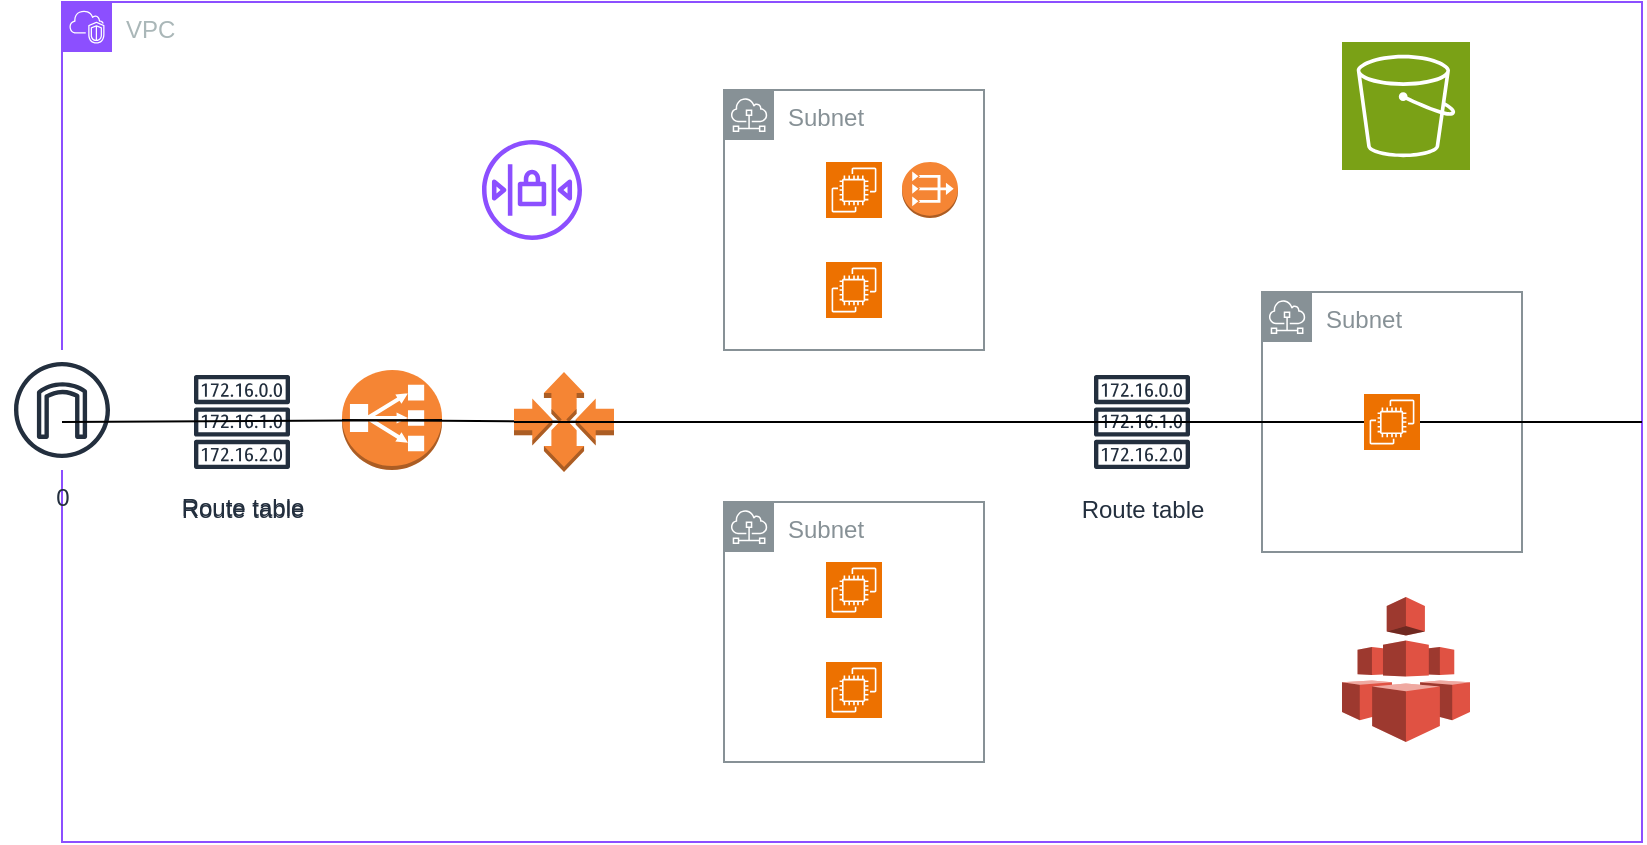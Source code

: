 <mxfile version="24.6.4" type="github">
  <diagram name="Page-1" id="bHt84RGLD77i8ypAadoK">
    <mxGraphModel dx="875" dy="508" grid="1" gridSize="10" guides="1" tooltips="1" connect="1" arrows="1" fold="1" page="1" pageScale="1" pageWidth="850" pageHeight="1100" math="0" shadow="0">
      <root>
        <mxCell id="0" />
        <mxCell id="1" parent="0" />
        <mxCell id="MfwulqYRJbf6YDGrC3bh-1" value="VPC" style="points=[[0,0],[0.25,0],[0.5,0],[0.75,0],[1,0],[1,0.25],[1,0.5],[1,0.75],[1,1],[0.75,1],[0.5,1],[0.25,1],[0,1],[0,0.75],[0,0.5],[0,0.25]];outlineConnect=0;gradientColor=none;html=1;whiteSpace=wrap;fontSize=12;fontStyle=0;container=1;pointerEvents=0;collapsible=0;recursiveResize=0;shape=mxgraph.aws4.group;grIcon=mxgraph.aws4.group_vpc2;strokeColor=#8C4FFF;fillColor=none;verticalAlign=top;align=left;spacingLeft=30;fontColor=#AAB7B8;dashed=0;" vertex="1" parent="1">
          <mxGeometry x="150" y="80" width="790" height="420" as="geometry" />
        </mxCell>
        <mxCell id="MfwulqYRJbf6YDGrC3bh-2" value="0" style="sketch=0;outlineConnect=0;fontColor=#232F3E;gradientColor=none;strokeColor=#232F3E;fillColor=#ffffff;dashed=0;verticalLabelPosition=bottom;verticalAlign=top;align=center;html=1;fontSize=12;fontStyle=0;aspect=fixed;shape=mxgraph.aws4.resourceIcon;resIcon=mxgraph.aws4.internet_gateway;" vertex="1" parent="MfwulqYRJbf6YDGrC3bh-1">
          <mxGeometry x="-30" y="174" width="60" height="60" as="geometry" />
        </mxCell>
        <mxCell id="MfwulqYRJbf6YDGrC3bh-5" value="Route table" style="sketch=0;outlineConnect=0;fontColor=#232F3E;gradientColor=none;strokeColor=#232F3E;fillColor=#ffffff;dashed=0;verticalLabelPosition=bottom;verticalAlign=top;align=center;html=1;fontSize=12;fontStyle=0;aspect=fixed;shape=mxgraph.aws4.resourceIcon;resIcon=mxgraph.aws4.route_table;" vertex="1" parent="MfwulqYRJbf6YDGrC3bh-1">
          <mxGeometry x="60" y="179" width="60" height="60" as="geometry" />
        </mxCell>
        <mxCell id="MfwulqYRJbf6YDGrC3bh-15" value="Subnet" style="sketch=0;outlineConnect=0;gradientColor=none;html=1;whiteSpace=wrap;fontSize=12;fontStyle=0;shape=mxgraph.aws4.group;grIcon=mxgraph.aws4.group_subnet;strokeColor=#879196;fillColor=none;verticalAlign=top;align=left;spacingLeft=30;fontColor=#879196;dashed=0;" vertex="1" parent="MfwulqYRJbf6YDGrC3bh-1">
          <mxGeometry x="331" y="44" width="130" height="130" as="geometry" />
        </mxCell>
        <mxCell id="MfwulqYRJbf6YDGrC3bh-16" value="Subnet" style="sketch=0;outlineConnect=0;gradientColor=none;html=1;whiteSpace=wrap;fontSize=12;fontStyle=0;shape=mxgraph.aws4.group;grIcon=mxgraph.aws4.group_subnet;strokeColor=#879196;fillColor=none;verticalAlign=top;align=left;spacingLeft=30;fontColor=#879196;dashed=0;" vertex="1" parent="MfwulqYRJbf6YDGrC3bh-1">
          <mxGeometry x="331" y="250" width="130" height="130" as="geometry" />
        </mxCell>
        <mxCell id="MfwulqYRJbf6YDGrC3bh-17" value="Subnet" style="sketch=0;outlineConnect=0;gradientColor=none;html=1;whiteSpace=wrap;fontSize=12;fontStyle=0;shape=mxgraph.aws4.group;grIcon=mxgraph.aws4.group_subnet;strokeColor=#879196;fillColor=none;verticalAlign=top;align=left;spacingLeft=30;fontColor=#879196;dashed=0;" vertex="1" parent="MfwulqYRJbf6YDGrC3bh-1">
          <mxGeometry x="600" y="145" width="130" height="130" as="geometry" />
        </mxCell>
        <mxCell id="MfwulqYRJbf6YDGrC3bh-7" value="" style="endArrow=none;html=1;rounded=0;entryX=1;entryY=0.5;entryDx=0;entryDy=0;exitX=0;exitY=0.5;exitDx=0;exitDy=0;" edge="1" parent="MfwulqYRJbf6YDGrC3bh-1" source="MfwulqYRJbf6YDGrC3bh-17" target="MfwulqYRJbf6YDGrC3bh-1">
          <mxGeometry width="50" height="50" relative="1" as="geometry">
            <mxPoint x="250" y="260" as="sourcePoint" />
            <mxPoint x="300" y="210" as="targetPoint" />
          </mxGeometry>
        </mxCell>
        <mxCell id="MfwulqYRJbf6YDGrC3bh-19" value="" style="sketch=0;points=[[0,0,0],[0.25,0,0],[0.5,0,0],[0.75,0,0],[1,0,0],[0,1,0],[0.25,1,0],[0.5,1,0],[0.75,1,0],[1,1,0],[0,0.25,0],[0,0.5,0],[0,0.75,0],[1,0.25,0],[1,0.5,0],[1,0.75,0]];outlineConnect=0;fontColor=#232F3E;fillColor=#ED7100;strokeColor=#ffffff;dashed=0;verticalLabelPosition=bottom;verticalAlign=top;align=center;html=1;fontSize=12;fontStyle=0;aspect=fixed;shape=mxgraph.aws4.resourceIcon;resIcon=mxgraph.aws4.ec2;" vertex="1" parent="MfwulqYRJbf6YDGrC3bh-1">
          <mxGeometry x="382" y="130" width="28" height="28" as="geometry" />
        </mxCell>
        <mxCell id="MfwulqYRJbf6YDGrC3bh-21" value="" style="sketch=0;points=[[0,0,0],[0.25,0,0],[0.5,0,0],[0.75,0,0],[1,0,0],[0,1,0],[0.25,1,0],[0.5,1,0],[0.75,1,0],[1,1,0],[0,0.25,0],[0,0.5,0],[0,0.75,0],[1,0.25,0],[1,0.5,0],[1,0.75,0]];outlineConnect=0;fontColor=#232F3E;fillColor=#ED7100;strokeColor=#ffffff;dashed=0;verticalLabelPosition=bottom;verticalAlign=top;align=center;html=1;fontSize=12;fontStyle=0;aspect=fixed;shape=mxgraph.aws4.resourceIcon;resIcon=mxgraph.aws4.ec2;" vertex="1" parent="MfwulqYRJbf6YDGrC3bh-1">
          <mxGeometry x="382" y="80" width="28" height="28" as="geometry" />
        </mxCell>
        <mxCell id="MfwulqYRJbf6YDGrC3bh-24" value="" style="sketch=0;points=[[0,0,0],[0.25,0,0],[0.5,0,0],[0.75,0,0],[1,0,0],[0,1,0],[0.25,1,0],[0.5,1,0],[0.75,1,0],[1,1,0],[0,0.25,0],[0,0.5,0],[0,0.75,0],[1,0.25,0],[1,0.5,0],[1,0.75,0]];outlineConnect=0;fontColor=#232F3E;fillColor=#ED7100;strokeColor=#ffffff;dashed=0;verticalLabelPosition=bottom;verticalAlign=top;align=center;html=1;fontSize=12;fontStyle=0;aspect=fixed;shape=mxgraph.aws4.resourceIcon;resIcon=mxgraph.aws4.ec2;" vertex="1" parent="MfwulqYRJbf6YDGrC3bh-1">
          <mxGeometry x="382" y="330" width="28" height="28" as="geometry" />
        </mxCell>
        <mxCell id="MfwulqYRJbf6YDGrC3bh-25" value="" style="sketch=0;points=[[0,0,0],[0.25,0,0],[0.5,0,0],[0.75,0,0],[1,0,0],[0,1,0],[0.25,1,0],[0.5,1,0],[0.75,1,0],[1,1,0],[0,0.25,0],[0,0.5,0],[0,0.75,0],[1,0.25,0],[1,0.5,0],[1,0.75,0]];outlineConnect=0;fontColor=#232F3E;fillColor=#ED7100;strokeColor=#ffffff;dashed=0;verticalLabelPosition=bottom;verticalAlign=top;align=center;html=1;fontSize=12;fontStyle=0;aspect=fixed;shape=mxgraph.aws4.resourceIcon;resIcon=mxgraph.aws4.ec2;" vertex="1" parent="MfwulqYRJbf6YDGrC3bh-1">
          <mxGeometry x="382" y="280" width="28" height="28" as="geometry" />
        </mxCell>
        <mxCell id="MfwulqYRJbf6YDGrC3bh-26" value="" style="sketch=0;points=[[0,0,0],[0.25,0,0],[0.5,0,0],[0.75,0,0],[1,0,0],[0,1,0],[0.25,1,0],[0.5,1,0],[0.75,1,0],[1,1,0],[0,0.25,0],[0,0.5,0],[0,0.75,0],[1,0.25,0],[1,0.5,0],[1,0.75,0]];outlineConnect=0;fontColor=#232F3E;fillColor=#7AA116;strokeColor=#ffffff;dashed=0;verticalLabelPosition=bottom;verticalAlign=top;align=center;html=1;fontSize=12;fontStyle=0;aspect=fixed;shape=mxgraph.aws4.resourceIcon;resIcon=mxgraph.aws4.s3;" vertex="1" parent="MfwulqYRJbf6YDGrC3bh-1">
          <mxGeometry x="640" y="20" width="64" height="64" as="geometry" />
        </mxCell>
        <mxCell id="MfwulqYRJbf6YDGrC3bh-27" value="" style="outlineConnect=0;dashed=0;verticalLabelPosition=bottom;verticalAlign=top;align=center;html=1;shape=mxgraph.aws3.efs;fillColor=#E05243;gradientColor=none;" vertex="1" parent="MfwulqYRJbf6YDGrC3bh-1">
          <mxGeometry x="640" y="297.5" width="64" height="72.5" as="geometry" />
        </mxCell>
        <mxCell id="MfwulqYRJbf6YDGrC3bh-28" value="" style="outlineConnect=0;dashed=0;verticalLabelPosition=bottom;verticalAlign=top;align=center;html=1;shape=mxgraph.aws3.vpc_nat_gateway;fillColor=#F58534;gradientColor=none;" vertex="1" parent="MfwulqYRJbf6YDGrC3bh-1">
          <mxGeometry x="420" y="80" width="28" height="28" as="geometry" />
        </mxCell>
        <mxCell id="MfwulqYRJbf6YDGrC3bh-29" value="Route table" style="sketch=0;outlineConnect=0;fontColor=#232F3E;gradientColor=none;strokeColor=#232F3E;fillColor=#ffffff;dashed=0;verticalLabelPosition=bottom;verticalAlign=top;align=center;html=1;fontSize=12;fontStyle=0;aspect=fixed;shape=mxgraph.aws4.resourceIcon;resIcon=mxgraph.aws4.route_table;" vertex="1" parent="MfwulqYRJbf6YDGrC3bh-1">
          <mxGeometry x="60" y="180" width="60" height="60" as="geometry" />
        </mxCell>
        <mxCell id="MfwulqYRJbf6YDGrC3bh-31" value="Route table" style="sketch=0;outlineConnect=0;fontColor=#232F3E;gradientColor=none;strokeColor=#232F3E;fillColor=#ffffff;dashed=0;verticalLabelPosition=bottom;verticalAlign=top;align=center;html=1;fontSize=12;fontStyle=0;aspect=fixed;shape=mxgraph.aws4.resourceIcon;resIcon=mxgraph.aws4.route_table;" vertex="1" parent="MfwulqYRJbf6YDGrC3bh-1">
          <mxGeometry x="510" y="180" width="60" height="60" as="geometry" />
        </mxCell>
        <mxCell id="MfwulqYRJbf6YDGrC3bh-32" value="" style="sketch=0;outlineConnect=0;fontColor=#232F3E;gradientColor=none;fillColor=#8C4FFF;strokeColor=none;dashed=0;verticalLabelPosition=bottom;verticalAlign=top;align=center;html=1;fontSize=12;fontStyle=0;aspect=fixed;pointerEvents=1;shape=mxgraph.aws4.network_access_control_list;" vertex="1" parent="MfwulqYRJbf6YDGrC3bh-1">
          <mxGeometry x="210" y="69" width="50" height="50" as="geometry" />
        </mxCell>
        <mxCell id="MfwulqYRJbf6YDGrC3bh-6" value="" style="outlineConnect=0;dashed=0;verticalLabelPosition=bottom;verticalAlign=top;align=center;html=1;shape=mxgraph.aws3.classic_load_balancer;fillColor=#F58534;gradientColor=none;" vertex="1" parent="1">
          <mxGeometry x="290" y="264" width="50" height="50" as="geometry" />
        </mxCell>
        <mxCell id="MfwulqYRJbf6YDGrC3bh-8" value="" style="endArrow=none;html=1;rounded=0;entryX=1;entryY=0.5;entryDx=0;entryDy=0;exitX=0;exitY=0.5;exitDx=0;exitDy=0;" edge="1" parent="1" source="MfwulqYRJbf6YDGrC3bh-1" target="MfwulqYRJbf6YDGrC3bh-6">
          <mxGeometry width="50" height="50" relative="1" as="geometry">
            <mxPoint x="150" y="290" as="sourcePoint" />
            <mxPoint x="940" y="290" as="targetPoint" />
          </mxGeometry>
        </mxCell>
        <mxCell id="MfwulqYRJbf6YDGrC3bh-12" value="" style="endArrow=none;html=1;rounded=0;entryX=1;entryY=0.5;entryDx=0;entryDy=0;exitX=0;exitY=0.5;exitDx=0;exitDy=0;" edge="1" parent="1" source="MfwulqYRJbf6YDGrC3bh-6" target="MfwulqYRJbf6YDGrC3bh-9">
          <mxGeometry width="50" height="50" relative="1" as="geometry">
            <mxPoint x="290" y="289" as="sourcePoint" />
            <mxPoint x="940" y="290" as="targetPoint" />
          </mxGeometry>
        </mxCell>
        <mxCell id="MfwulqYRJbf6YDGrC3bh-9" value="" style="outlineConnect=0;dashed=0;verticalLabelPosition=bottom;verticalAlign=top;align=center;html=1;shape=mxgraph.aws3.auto_scaling;fillColor=#F58534;gradientColor=none;" vertex="1" parent="1">
          <mxGeometry x="376" y="265" width="50" height="50" as="geometry" />
        </mxCell>
        <mxCell id="MfwulqYRJbf6YDGrC3bh-18" value="" style="endArrow=none;html=1;rounded=0;entryX=1;entryY=0.5;entryDx=0;entryDy=0;exitX=0;exitY=0.5;exitDx=0;exitDy=0;" edge="1" parent="1" source="MfwulqYRJbf6YDGrC3bh-22" target="MfwulqYRJbf6YDGrC3bh-17">
          <mxGeometry width="50" height="50" relative="1" as="geometry">
            <mxPoint x="376" y="290" as="sourcePoint" />
            <mxPoint x="940" y="290" as="targetPoint" />
          </mxGeometry>
        </mxCell>
        <mxCell id="MfwulqYRJbf6YDGrC3bh-23" value="" style="endArrow=none;html=1;rounded=0;entryX=1;entryY=0.5;entryDx=0;entryDy=0;exitX=0;exitY=0.5;exitDx=0;exitDy=0;" edge="1" parent="1" source="MfwulqYRJbf6YDGrC3bh-9" target="MfwulqYRJbf6YDGrC3bh-22">
          <mxGeometry width="50" height="50" relative="1" as="geometry">
            <mxPoint x="376" y="290" as="sourcePoint" />
            <mxPoint x="880" y="290" as="targetPoint" />
          </mxGeometry>
        </mxCell>
        <mxCell id="MfwulqYRJbf6YDGrC3bh-22" value="" style="sketch=0;points=[[0,0,0],[0.25,0,0],[0.5,0,0],[0.75,0,0],[1,0,0],[0,1,0],[0.25,1,0],[0.5,1,0],[0.75,1,0],[1,1,0],[0,0.25,0],[0,0.5,0],[0,0.75,0],[1,0.25,0],[1,0.5,0],[1,0.75,0]];outlineConnect=0;fontColor=#232F3E;fillColor=#ED7100;strokeColor=#ffffff;dashed=0;verticalLabelPosition=bottom;verticalAlign=top;align=center;html=1;fontSize=12;fontStyle=0;aspect=fixed;shape=mxgraph.aws4.resourceIcon;resIcon=mxgraph.aws4.ec2;" vertex="1" parent="1">
          <mxGeometry x="801" y="276" width="28" height="28" as="geometry" />
        </mxCell>
      </root>
    </mxGraphModel>
  </diagram>
</mxfile>
